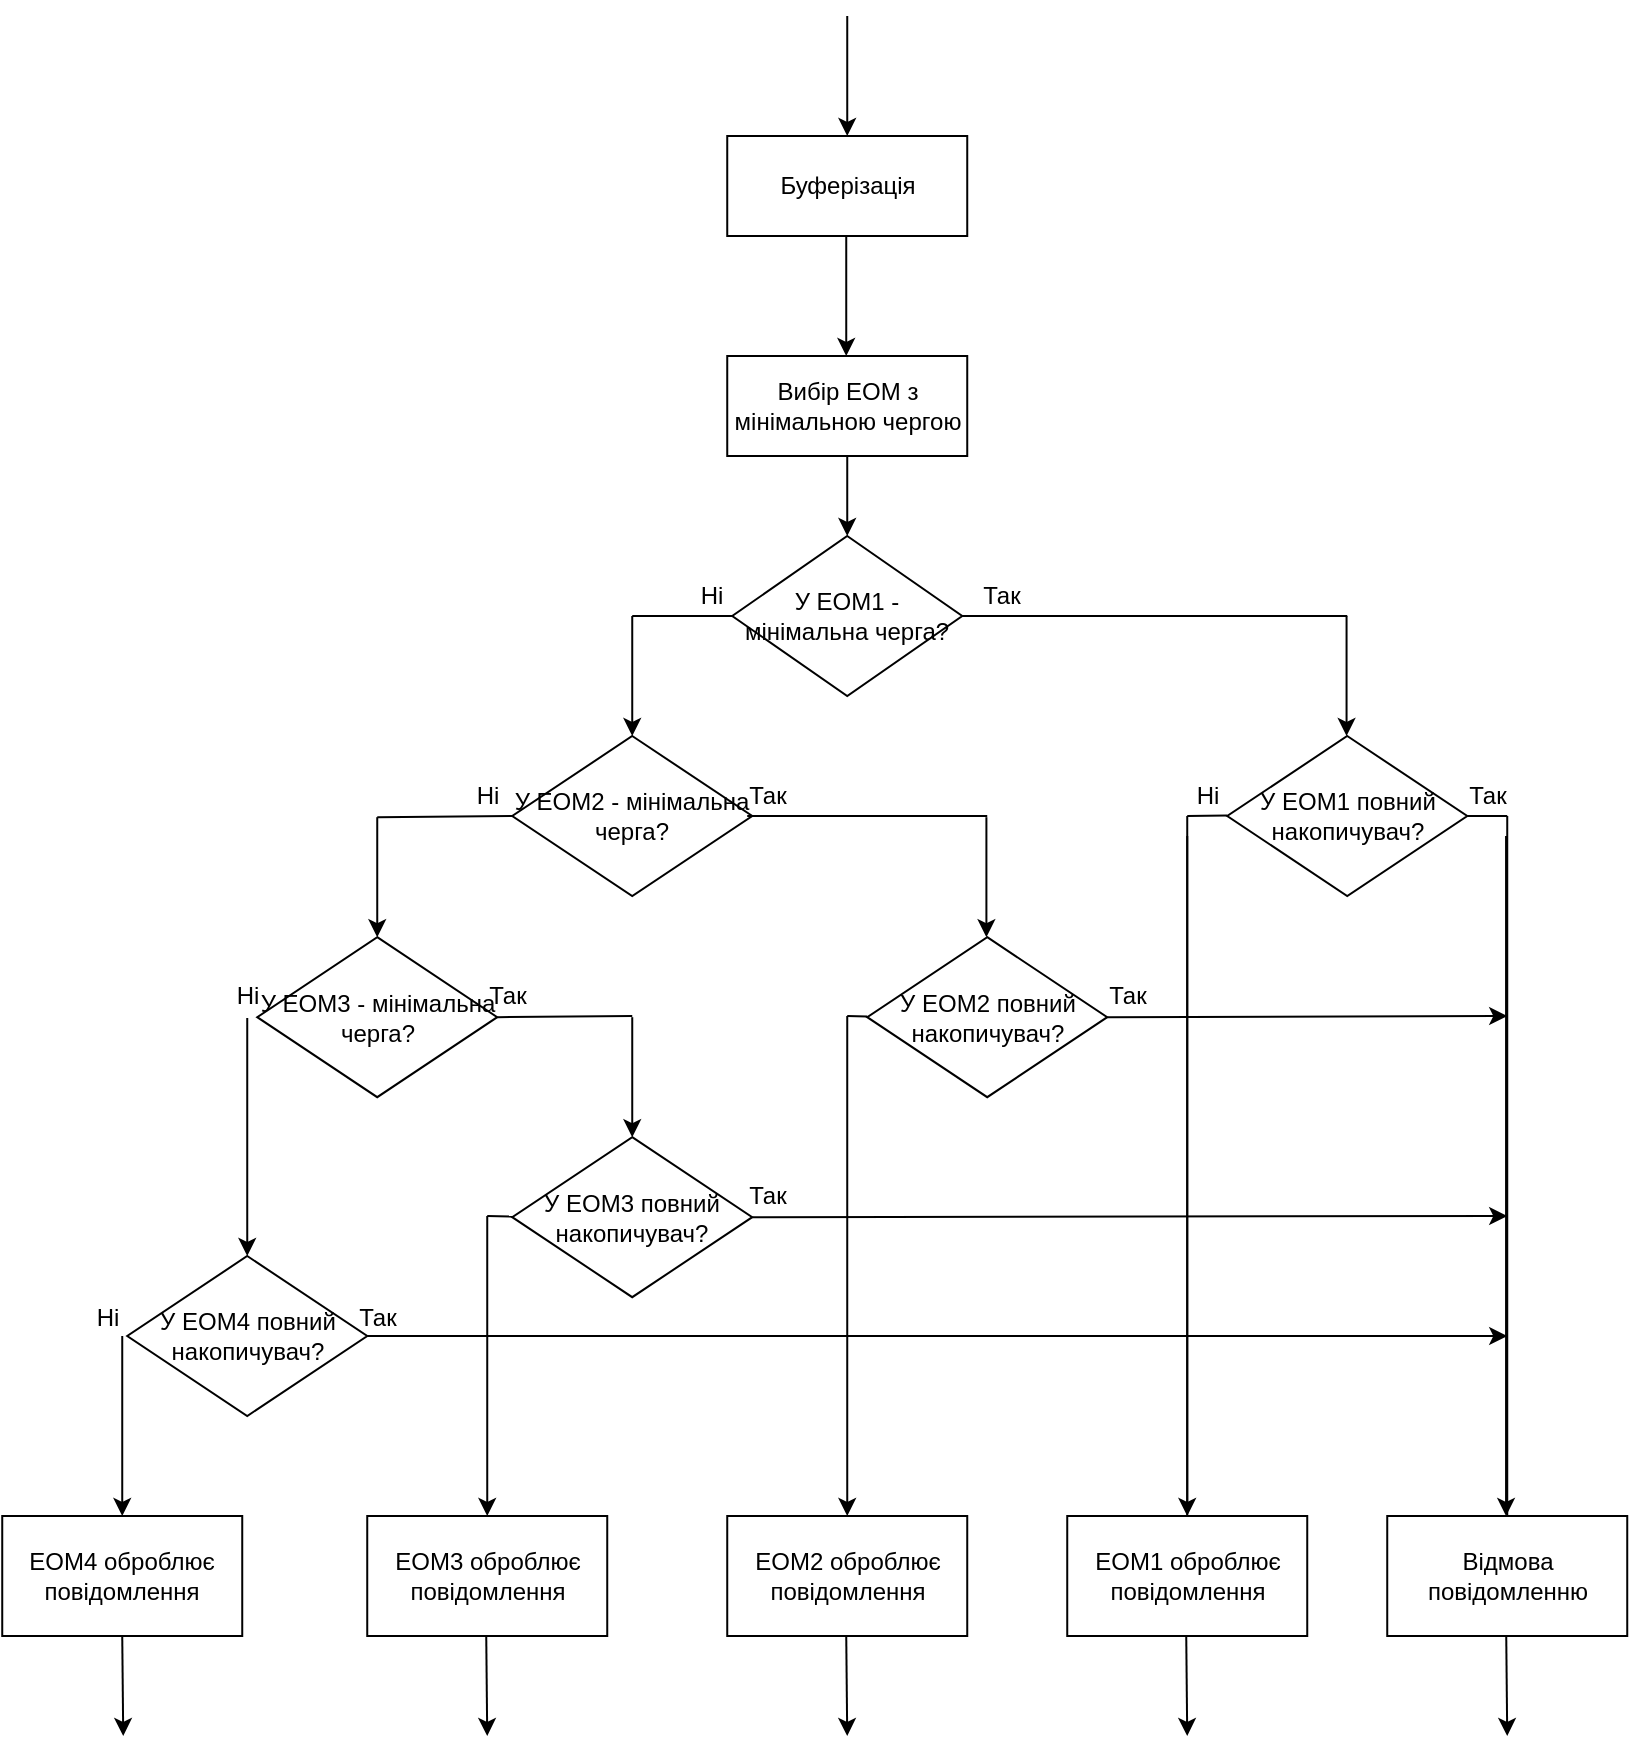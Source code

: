 <mxfile version="12.4.3" type="device" pages="1"><diagram id="avnL63HnZFNPr5Rtw7Wp" name="Page-1"><mxGraphModel dx="1021" dy="568" grid="1" gridSize="10" guides="1" tooltips="1" connect="1" arrows="1" fold="1" page="1" pageScale="1" pageWidth="827" pageHeight="1169" math="0" shadow="0"><root><mxCell id="0"/><mxCell id="1" parent="0"/><mxCell id="xQpL0TJ-oZnRtcGirGRS-1" value="" style="endArrow=classic;html=1;" edge="1" parent="1"><mxGeometry width="50" height="50" relative="1" as="geometry"><mxPoint x="428.62" y="20" as="sourcePoint"/><mxPoint x="428.62" y="80" as="targetPoint"/></mxGeometry></mxCell><mxCell id="xQpL0TJ-oZnRtcGirGRS-2" value="Буферізація" style="rounded=0;whiteSpace=wrap;html=1;" vertex="1" parent="1"><mxGeometry x="368.62" y="80" width="120" height="50" as="geometry"/></mxCell><mxCell id="xQpL0TJ-oZnRtcGirGRS-4" value="" style="endArrow=classic;html=1;" edge="1" parent="1"><mxGeometry width="50" height="50" relative="1" as="geometry"><mxPoint x="428.12" y="130" as="sourcePoint"/><mxPoint x="428.12" y="190" as="targetPoint"/></mxGeometry></mxCell><mxCell id="xQpL0TJ-oZnRtcGirGRS-6" value="Вибір ЕОМ з мінімальною чергою" style="rounded=0;whiteSpace=wrap;html=1;" vertex="1" parent="1"><mxGeometry x="368.62" y="190" width="120" height="50" as="geometry"/></mxCell><mxCell id="xQpL0TJ-oZnRtcGirGRS-7" value="" style="endArrow=classic;html=1;exitX=0.5;exitY=1;exitDx=0;exitDy=0;" edge="1" parent="1" source="xQpL0TJ-oZnRtcGirGRS-6"><mxGeometry width="50" height="50" relative="1" as="geometry"><mxPoint x="368.62" y="310" as="sourcePoint"/><mxPoint x="428.62" y="280" as="targetPoint"/></mxGeometry></mxCell><mxCell id="xQpL0TJ-oZnRtcGirGRS-8" value="У ЕОМ1 - мінімальна черга?" style="rhombus;whiteSpace=wrap;html=1;" vertex="1" parent="1"><mxGeometry x="371.12" y="280" width="115" height="80" as="geometry"/></mxCell><mxCell id="xQpL0TJ-oZnRtcGirGRS-9" value="" style="endArrow=none;html=1;exitX=0;exitY=0.5;exitDx=0;exitDy=0;" edge="1" parent="1" source="xQpL0TJ-oZnRtcGirGRS-8"><mxGeometry width="50" height="50" relative="1" as="geometry"><mxPoint x="258.62" y="320" as="sourcePoint"/><mxPoint x="321.12" y="320" as="targetPoint"/></mxGeometry></mxCell><mxCell id="xQpL0TJ-oZnRtcGirGRS-10" value="" style="endArrow=none;html=1;entryX=1;entryY=0.5;entryDx=0;entryDy=0;" edge="1" parent="1" target="xQpL0TJ-oZnRtcGirGRS-8"><mxGeometry width="50" height="50" relative="1" as="geometry"><mxPoint x="678.62" y="320" as="sourcePoint"/><mxPoint x="801.12" y="320" as="targetPoint"/></mxGeometry></mxCell><mxCell id="xQpL0TJ-oZnRtcGirGRS-11" value="" style="endArrow=classic;html=1;" edge="1" parent="1"><mxGeometry width="50" height="50" relative="1" as="geometry"><mxPoint x="678.28" y="320" as="sourcePoint"/><mxPoint x="678.28" y="380" as="targetPoint"/></mxGeometry></mxCell><mxCell id="xQpL0TJ-oZnRtcGirGRS-13" value="" style="endArrow=none;html=1;" edge="1" parent="1"><mxGeometry width="50" height="50" relative="1" as="geometry"><mxPoint x="598.62" y="420" as="sourcePoint"/><mxPoint x="618.62" y="419.71" as="targetPoint"/></mxGeometry></mxCell><mxCell id="xQpL0TJ-oZnRtcGirGRS-14" value="" style="endArrow=none;html=1;exitX=1;exitY=0.5;exitDx=0;exitDy=0;entryX=1;entryY=0.5;entryDx=0;entryDy=0;" edge="1" parent="1" target="xQpL0TJ-oZnRtcGirGRS-19"><mxGeometry width="50" height="50" relative="1" as="geometry"><mxPoint x="758.62" y="420" as="sourcePoint"/><mxPoint x="788.62" y="420.5" as="targetPoint"/></mxGeometry></mxCell><mxCell id="xQpL0TJ-oZnRtcGirGRS-16" value="" style="endArrow=classic;html=1;" edge="1" parent="1"><mxGeometry width="50" height="50" relative="1" as="geometry"><mxPoint x="321.12" y="320" as="sourcePoint"/><mxPoint x="321.12" y="380" as="targetPoint"/></mxGeometry></mxCell><mxCell id="xQpL0TJ-oZnRtcGirGRS-17" value="У ЕОМ2 - мінімальна черга?" style="rhombus;whiteSpace=wrap;html=1;" vertex="1" parent="1"><mxGeometry x="261.12" y="380" width="120" height="80" as="geometry"/></mxCell><mxCell id="xQpL0TJ-oZnRtcGirGRS-19" value="&lt;span style=&quot;white-space: normal&quot;&gt;У ЕОМ1 повний накопичувач?&lt;/span&gt;" style="rhombus;whiteSpace=wrap;html=1;" vertex="1" parent="1"><mxGeometry x="618.62" y="380" width="120" height="80" as="geometry"/></mxCell><mxCell id="xQpL0TJ-oZnRtcGirGRS-20" value="" style="endArrow=none;html=1;entryX=0.979;entryY=0.5;entryDx=0;entryDy=0;entryPerimeter=0;" edge="1" parent="1" target="xQpL0TJ-oZnRtcGirGRS-17"><mxGeometry width="50" height="50" relative="1" as="geometry"><mxPoint x="498.62" y="420" as="sourcePoint"/><mxPoint x="388.62" y="420" as="targetPoint"/></mxGeometry></mxCell><mxCell id="xQpL0TJ-oZnRtcGirGRS-21" value="" style="endArrow=classic;html=1;" edge="1" parent="1"><mxGeometry width="50" height="50" relative="1" as="geometry"><mxPoint x="498.2" y="420.59" as="sourcePoint"/><mxPoint x="498.2" y="480.59" as="targetPoint"/></mxGeometry></mxCell><mxCell id="xQpL0TJ-oZnRtcGirGRS-22" value="" style="endArrow=none;html=1;" edge="1" parent="1"><mxGeometry width="50" height="50" relative="1" as="geometry"><mxPoint x="428.62" y="520" as="sourcePoint"/><mxPoint x="438.62" y="520.3" as="targetPoint"/></mxGeometry></mxCell><mxCell id="xQpL0TJ-oZnRtcGirGRS-24" value="&lt;span style=&quot;white-space: normal&quot;&gt;У ЕОМ2 повний накопичувач?&lt;/span&gt;" style="rhombus;whiteSpace=wrap;html=1;" vertex="1" parent="1"><mxGeometry x="438.62" y="480.59" width="120" height="80" as="geometry"/></mxCell><mxCell id="xQpL0TJ-oZnRtcGirGRS-25" value="" style="endArrow=none;html=1;exitX=0;exitY=0.5;exitDx=0;exitDy=0;" edge="1" parent="1" source="xQpL0TJ-oZnRtcGirGRS-17"><mxGeometry width="50" height="50" relative="1" as="geometry"><mxPoint x="258.62" y="421" as="sourcePoint"/><mxPoint x="193.62" y="420.59" as="targetPoint"/></mxGeometry></mxCell><mxCell id="xQpL0TJ-oZnRtcGirGRS-26" value="" style="endArrow=classic;html=1;" edge="1" parent="1"><mxGeometry width="50" height="50" relative="1" as="geometry"><mxPoint x="193.62" y="420.59" as="sourcePoint"/><mxPoint x="193.62" y="480.59" as="targetPoint"/></mxGeometry></mxCell><mxCell id="xQpL0TJ-oZnRtcGirGRS-27" value="У ЕОМ3 - мінімальна черга?" style="rhombus;whiteSpace=wrap;html=1;" vertex="1" parent="1"><mxGeometry x="133.62" y="480.59" width="120" height="80" as="geometry"/></mxCell><mxCell id="xQpL0TJ-oZnRtcGirGRS-32" value="" style="endArrow=classic;html=1;entryX=0.5;entryY=0;entryDx=0;entryDy=0;" edge="1" parent="1" target="xQpL0TJ-oZnRtcGirGRS-35"><mxGeometry width="50" height="50" relative="1" as="geometry"><mxPoint x="128.62" y="521" as="sourcePoint"/><mxPoint x="81.12" y="580.59" as="targetPoint"/></mxGeometry></mxCell><mxCell id="xQpL0TJ-oZnRtcGirGRS-35" value="&lt;span style=&quot;white-space: normal&quot;&gt;У ЕОМ4 повний накопичувач?&lt;/span&gt;" style="rhombus;whiteSpace=wrap;html=1;" vertex="1" parent="1"><mxGeometry x="68.62" y="640" width="120" height="80" as="geometry"/></mxCell><mxCell id="xQpL0TJ-oZnRtcGirGRS-41" value="" style="endArrow=none;html=1;exitX=1;exitY=0.5;exitDx=0;exitDy=0;entryX=1;entryY=0.5;entryDx=0;entryDy=0;" edge="1" parent="1" target="xQpL0TJ-oZnRtcGirGRS-27"><mxGeometry width="50" height="50" relative="1" as="geometry"><mxPoint x="321.12" y="520.0" as="sourcePoint"/><mxPoint x="373.62" y="520.59" as="targetPoint"/></mxGeometry></mxCell><mxCell id="xQpL0TJ-oZnRtcGirGRS-42" value="" style="endArrow=classic;html=1;" edge="1" parent="1"><mxGeometry width="50" height="50" relative="1" as="geometry"><mxPoint x="321.12" y="520.59" as="sourcePoint"/><mxPoint x="321.12" y="580.59" as="targetPoint"/></mxGeometry></mxCell><mxCell id="xQpL0TJ-oZnRtcGirGRS-43" value="" style="endArrow=none;html=1;" edge="1" parent="1"><mxGeometry width="50" height="50" relative="1" as="geometry"><mxPoint x="248.62" y="620" as="sourcePoint"/><mxPoint x="261.12" y="620.3" as="targetPoint"/></mxGeometry></mxCell><mxCell id="xQpL0TJ-oZnRtcGirGRS-45" value="&lt;span style=&quot;white-space: normal&quot;&gt;У ЕОМ3 повний накопичувач?&lt;/span&gt;" style="rhombus;whiteSpace=wrap;html=1;" vertex="1" parent="1"><mxGeometry x="261.12" y="580.59" width="120" height="80" as="geometry"/></mxCell><mxCell id="xQpL0TJ-oZnRtcGirGRS-48" value="Відмова повідомленню" style="rounded=0;whiteSpace=wrap;html=1;" vertex="1" parent="1"><mxGeometry x="698.62" y="770" width="120" height="60" as="geometry"/></mxCell><mxCell id="xQpL0TJ-oZnRtcGirGRS-49" value="" style="endArrow=none;html=1;exitX=0.5;exitY=0;exitDx=0;exitDy=0;" edge="1" parent="1" source="xQpL0TJ-oZnRtcGirGRS-48"><mxGeometry width="50" height="50" relative="1" as="geometry"><mxPoint x="708.62" y="470" as="sourcePoint"/><mxPoint x="758.62" y="420" as="targetPoint"/></mxGeometry></mxCell><mxCell id="xQpL0TJ-oZnRtcGirGRS-50" value="ЕОМ1 оброблює повідомлення" style="rounded=0;whiteSpace=wrap;html=1;" vertex="1" parent="1"><mxGeometry x="538.62" y="770" width="120" height="60" as="geometry"/></mxCell><mxCell id="xQpL0TJ-oZnRtcGirGRS-51" value="" style="endArrow=none;html=1;exitX=0.5;exitY=0;exitDx=0;exitDy=0;" edge="1" parent="1" source="xQpL0TJ-oZnRtcGirGRS-50"><mxGeometry width="50" height="50" relative="1" as="geometry"><mxPoint x="98.62" y="900" as="sourcePoint"/><mxPoint x="598.62" y="420" as="targetPoint"/></mxGeometry></mxCell><mxCell id="xQpL0TJ-oZnRtcGirGRS-54" value="" style="endArrow=classic;html=1;entryX=0.5;entryY=0;entryDx=0;entryDy=0;" edge="1" parent="1" target="xQpL0TJ-oZnRtcGirGRS-50"><mxGeometry width="50" height="50" relative="1" as="geometry"><mxPoint x="598.62" y="430" as="sourcePoint"/><mxPoint x="58.62" y="850" as="targetPoint"/></mxGeometry></mxCell><mxCell id="xQpL0TJ-oZnRtcGirGRS-55" value="" style="endArrow=classic;html=1;entryX=0.5;entryY=0;entryDx=0;entryDy=0;" edge="1" parent="1"><mxGeometry width="50" height="50" relative="1" as="geometry"><mxPoint x="758.03" y="430" as="sourcePoint"/><mxPoint x="758.03" y="770" as="targetPoint"/></mxGeometry></mxCell><mxCell id="xQpL0TJ-oZnRtcGirGRS-56" value="" style="endArrow=classic;html=1;exitX=1;exitY=0.5;exitDx=0;exitDy=0;" edge="1" parent="1" source="xQpL0TJ-oZnRtcGirGRS-24"><mxGeometry width="50" height="50" relative="1" as="geometry"><mxPoint x="588.62" y="520" as="sourcePoint"/><mxPoint x="758.62" y="520" as="targetPoint"/></mxGeometry></mxCell><mxCell id="xQpL0TJ-oZnRtcGirGRS-57" value="ЕОМ2 оброблює повідомлення" style="rounded=0;whiteSpace=wrap;html=1;" vertex="1" parent="1"><mxGeometry x="368.62" y="770" width="120" height="60" as="geometry"/></mxCell><mxCell id="xQpL0TJ-oZnRtcGirGRS-58" value="" style="endArrow=classic;html=1;entryX=0.5;entryY=0;entryDx=0;entryDy=0;" edge="1" parent="1" target="xQpL0TJ-oZnRtcGirGRS-57"><mxGeometry width="50" height="50" relative="1" as="geometry"><mxPoint x="428.62" y="520" as="sourcePoint"/><mxPoint x="278.62" y="850" as="targetPoint"/></mxGeometry></mxCell><mxCell id="xQpL0TJ-oZnRtcGirGRS-59" value="" style="endArrow=classic;html=1;exitX=1;exitY=0.5;exitDx=0;exitDy=0;" edge="1" parent="1" source="xQpL0TJ-oZnRtcGirGRS-45"><mxGeometry width="50" height="50" relative="1" as="geometry"><mxPoint x="338.62" y="620" as="sourcePoint"/><mxPoint x="758.62" y="620" as="targetPoint"/></mxGeometry></mxCell><mxCell id="xQpL0TJ-oZnRtcGirGRS-60" value="" style="endArrow=classic;html=1;exitX=1;exitY=0.5;exitDx=0;exitDy=0;" edge="1" parent="1" source="xQpL0TJ-oZnRtcGirGRS-35"><mxGeometry width="50" height="50" relative="1" as="geometry"><mxPoint x="98.62" y="680" as="sourcePoint"/><mxPoint x="758.62" y="680" as="targetPoint"/></mxGeometry></mxCell><mxCell id="xQpL0TJ-oZnRtcGirGRS-62" value="" style="endArrow=classic;html=1;entryX=0.5;entryY=0;entryDx=0;entryDy=0;" edge="1" parent="1" target="xQpL0TJ-oZnRtcGirGRS-63"><mxGeometry width="50" height="50" relative="1" as="geometry"><mxPoint x="248.62" y="620" as="sourcePoint"/><mxPoint x="138.62" y="850" as="targetPoint"/></mxGeometry></mxCell><mxCell id="xQpL0TJ-oZnRtcGirGRS-63" value="ЕОМ3 оброблює повідомлення" style="rounded=0;whiteSpace=wrap;html=1;" vertex="1" parent="1"><mxGeometry x="188.62" y="770" width="120" height="60" as="geometry"/></mxCell><mxCell id="xQpL0TJ-oZnRtcGirGRS-64" value="ЕОМ4 оброблює повідомлення" style="rounded=0;whiteSpace=wrap;html=1;" vertex="1" parent="1"><mxGeometry x="6.12" y="770" width="120" height="60" as="geometry"/></mxCell><mxCell id="xQpL0TJ-oZnRtcGirGRS-65" value="" style="endArrow=classic;html=1;entryX=0.5;entryY=0;entryDx=0;entryDy=0;" edge="1" parent="1" target="xQpL0TJ-oZnRtcGirGRS-64"><mxGeometry width="50" height="50" relative="1" as="geometry"><mxPoint x="66.12" y="680" as="sourcePoint"/><mxPoint x="56.12" y="850" as="targetPoint"/></mxGeometry></mxCell><mxCell id="xQpL0TJ-oZnRtcGirGRS-67" value="" style="endArrow=none;html=1;entryX=0;entryY=0.5;entryDx=0;entryDy=0;" edge="1" parent="1" target="xQpL0TJ-oZnRtcGirGRS-35"><mxGeometry width="50" height="50" relative="1" as="geometry"><mxPoint x="68.62" y="680" as="sourcePoint"/><mxPoint x="58.62" y="850" as="targetPoint"/></mxGeometry></mxCell><mxCell id="xQpL0TJ-oZnRtcGirGRS-68" value="Так" style="text;html=1;strokeColor=none;fillColor=none;align=center;verticalAlign=middle;whiteSpace=wrap;rounded=0;" vertex="1" parent="1"><mxGeometry x="486.12" y="300" width="40" height="20" as="geometry"/></mxCell><mxCell id="xQpL0TJ-oZnRtcGirGRS-69" value="Так" style="text;html=1;strokeColor=none;fillColor=none;align=center;verticalAlign=middle;whiteSpace=wrap;rounded=0;" vertex="1" parent="1"><mxGeometry x="728.62" y="400" width="40" height="20" as="geometry"/></mxCell><mxCell id="xQpL0TJ-oZnRtcGirGRS-70" value="Так" style="text;html=1;strokeColor=none;fillColor=none;align=center;verticalAlign=middle;whiteSpace=wrap;rounded=0;" vertex="1" parent="1"><mxGeometry x="368.62" y="400" width="40" height="20" as="geometry"/></mxCell><mxCell id="xQpL0TJ-oZnRtcGirGRS-71" value="Так" style="text;html=1;strokeColor=none;fillColor=none;align=center;verticalAlign=middle;whiteSpace=wrap;rounded=0;" vertex="1" parent="1"><mxGeometry x="548.62" y="500" width="40" height="20" as="geometry"/></mxCell><mxCell id="xQpL0TJ-oZnRtcGirGRS-72" value="Так" style="text;html=1;strokeColor=none;fillColor=none;align=center;verticalAlign=middle;whiteSpace=wrap;rounded=0;" vertex="1" parent="1"><mxGeometry x="238.62" y="500" width="40" height="20" as="geometry"/></mxCell><mxCell id="xQpL0TJ-oZnRtcGirGRS-73" value="Так" style="text;html=1;strokeColor=none;fillColor=none;align=center;verticalAlign=middle;whiteSpace=wrap;rounded=0;" vertex="1" parent="1"><mxGeometry x="368.62" y="600" width="40" height="20" as="geometry"/></mxCell><mxCell id="xQpL0TJ-oZnRtcGirGRS-74" value="Так" style="text;html=1;strokeColor=none;fillColor=none;align=center;verticalAlign=middle;whiteSpace=wrap;rounded=0;" vertex="1" parent="1"><mxGeometry x="173.62" y="660.59" width="40" height="20" as="geometry"/></mxCell><mxCell id="xQpL0TJ-oZnRtcGirGRS-75" value="Ні" style="text;html=1;strokeColor=none;fillColor=none;align=center;verticalAlign=middle;whiteSpace=wrap;rounded=0;" vertex="1" parent="1"><mxGeometry x="228.62" y="400" width="40" height="20" as="geometry"/></mxCell><mxCell id="xQpL0TJ-oZnRtcGirGRS-76" value="Ні" style="text;html=1;strokeColor=none;fillColor=none;align=center;verticalAlign=middle;whiteSpace=wrap;rounded=0;" vertex="1" parent="1"><mxGeometry x="341.12" y="300" width="40" height="20" as="geometry"/></mxCell><mxCell id="xQpL0TJ-oZnRtcGirGRS-77" value="Ні" style="text;html=1;strokeColor=none;fillColor=none;align=center;verticalAlign=middle;whiteSpace=wrap;rounded=0;" vertex="1" parent="1"><mxGeometry x="108.62" y="500" width="40" height="20" as="geometry"/></mxCell><mxCell id="xQpL0TJ-oZnRtcGirGRS-78" value="Ні" style="text;html=1;strokeColor=none;fillColor=none;align=center;verticalAlign=middle;whiteSpace=wrap;rounded=0;" vertex="1" parent="1"><mxGeometry x="38.62" y="660.59" width="40" height="20" as="geometry"/></mxCell><mxCell id="xQpL0TJ-oZnRtcGirGRS-79" value="Ні" style="text;html=1;strokeColor=none;fillColor=none;align=center;verticalAlign=middle;whiteSpace=wrap;rounded=0;" vertex="1" parent="1"><mxGeometry x="588.62" y="400" width="40" height="20" as="geometry"/></mxCell><mxCell id="xQpL0TJ-oZnRtcGirGRS-80" value="" style="endArrow=classic;html=1;exitX=0.5;exitY=1;exitDx=0;exitDy=0;" edge="1" parent="1" source="xQpL0TJ-oZnRtcGirGRS-64"><mxGeometry width="50" height="50" relative="1" as="geometry"><mxPoint x="8.62" y="900" as="sourcePoint"/><mxPoint x="66.62" y="880" as="targetPoint"/></mxGeometry></mxCell><mxCell id="xQpL0TJ-oZnRtcGirGRS-81" value="" style="endArrow=classic;html=1;exitX=0.5;exitY=1;exitDx=0;exitDy=0;" edge="1" parent="1"><mxGeometry width="50" height="50" relative="1" as="geometry"><mxPoint x="248.12" y="830" as="sourcePoint"/><mxPoint x="248.62" y="880" as="targetPoint"/></mxGeometry></mxCell><mxCell id="xQpL0TJ-oZnRtcGirGRS-82" value="" style="endArrow=classic;html=1;exitX=0.5;exitY=1;exitDx=0;exitDy=0;" edge="1" parent="1"><mxGeometry width="50" height="50" relative="1" as="geometry"><mxPoint x="428.12" y="830" as="sourcePoint"/><mxPoint x="428.62" y="880" as="targetPoint"/></mxGeometry></mxCell><mxCell id="xQpL0TJ-oZnRtcGirGRS-83" value="" style="endArrow=classic;html=1;exitX=0.5;exitY=1;exitDx=0;exitDy=0;" edge="1" parent="1"><mxGeometry width="50" height="50" relative="1" as="geometry"><mxPoint x="598.12" y="830" as="sourcePoint"/><mxPoint x="598.62" y="880" as="targetPoint"/></mxGeometry></mxCell><mxCell id="xQpL0TJ-oZnRtcGirGRS-84" value="" style="endArrow=classic;html=1;exitX=0.5;exitY=1;exitDx=0;exitDy=0;" edge="1" parent="1"><mxGeometry width="50" height="50" relative="1" as="geometry"><mxPoint x="758.12" y="830" as="sourcePoint"/><mxPoint x="758.62" y="880" as="targetPoint"/></mxGeometry></mxCell></root></mxGraphModel></diagram></mxfile>